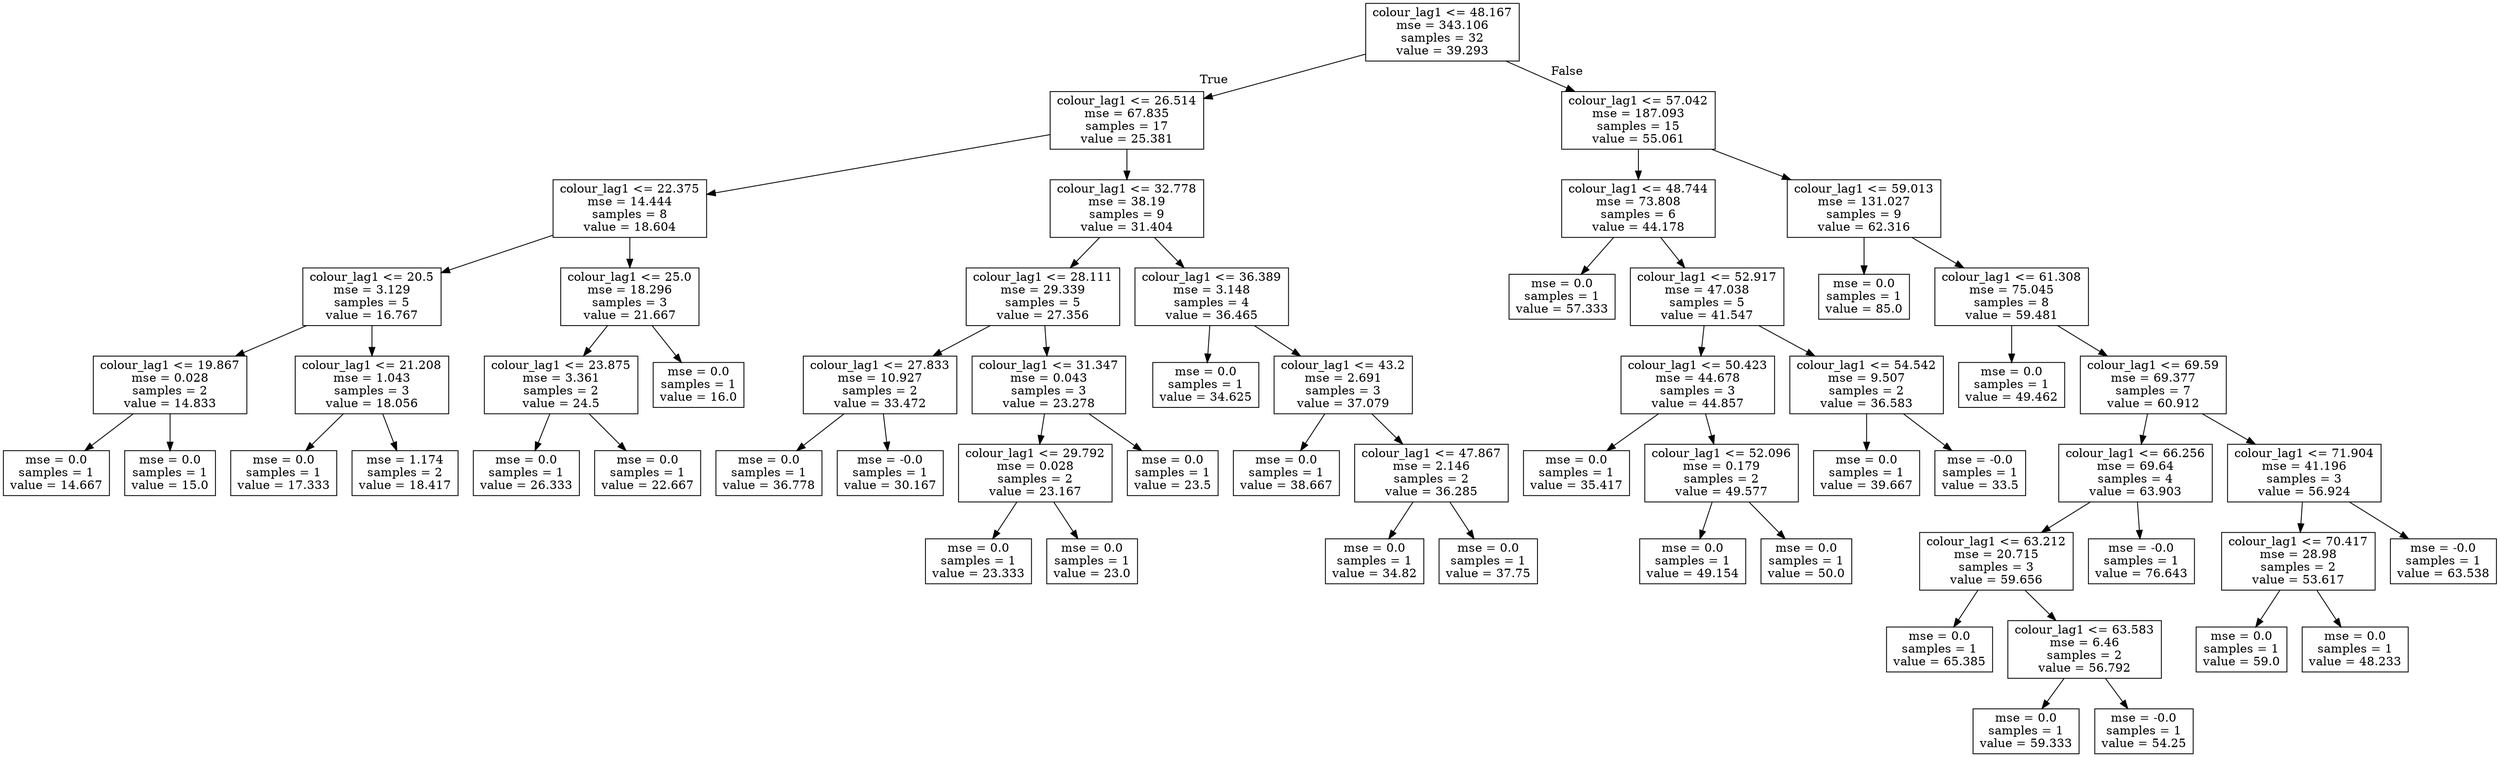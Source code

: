 digraph Tree {
node [shape=box] ;
0 [label="colour_lag1 <= 48.167\nmse = 343.106\nsamples = 32\nvalue = 39.293"] ;
1 [label="colour_lag1 <= 26.514\nmse = 67.835\nsamples = 17\nvalue = 25.381"] ;
0 -> 1 [labeldistance=2.5, labelangle=45, headlabel="True"] ;
2 [label="colour_lag1 <= 22.375\nmse = 14.444\nsamples = 8\nvalue = 18.604"] ;
1 -> 2 ;
3 [label="colour_lag1 <= 20.5\nmse = 3.129\nsamples = 5\nvalue = 16.767"] ;
2 -> 3 ;
4 [label="colour_lag1 <= 19.867\nmse = 0.028\nsamples = 2\nvalue = 14.833"] ;
3 -> 4 ;
5 [label="mse = 0.0\nsamples = 1\nvalue = 14.667"] ;
4 -> 5 ;
6 [label="mse = 0.0\nsamples = 1\nvalue = 15.0"] ;
4 -> 6 ;
7 [label="colour_lag1 <= 21.208\nmse = 1.043\nsamples = 3\nvalue = 18.056"] ;
3 -> 7 ;
8 [label="mse = 0.0\nsamples = 1\nvalue = 17.333"] ;
7 -> 8 ;
9 [label="mse = 1.174\nsamples = 2\nvalue = 18.417"] ;
7 -> 9 ;
10 [label="colour_lag1 <= 25.0\nmse = 18.296\nsamples = 3\nvalue = 21.667"] ;
2 -> 10 ;
11 [label="colour_lag1 <= 23.875\nmse = 3.361\nsamples = 2\nvalue = 24.5"] ;
10 -> 11 ;
12 [label="mse = 0.0\nsamples = 1\nvalue = 26.333"] ;
11 -> 12 ;
13 [label="mse = 0.0\nsamples = 1\nvalue = 22.667"] ;
11 -> 13 ;
14 [label="mse = 0.0\nsamples = 1\nvalue = 16.0"] ;
10 -> 14 ;
15 [label="colour_lag1 <= 32.778\nmse = 38.19\nsamples = 9\nvalue = 31.404"] ;
1 -> 15 ;
16 [label="colour_lag1 <= 28.111\nmse = 29.339\nsamples = 5\nvalue = 27.356"] ;
15 -> 16 ;
17 [label="colour_lag1 <= 27.833\nmse = 10.927\nsamples = 2\nvalue = 33.472"] ;
16 -> 17 ;
18 [label="mse = 0.0\nsamples = 1\nvalue = 36.778"] ;
17 -> 18 ;
19 [label="mse = -0.0\nsamples = 1\nvalue = 30.167"] ;
17 -> 19 ;
20 [label="colour_lag1 <= 31.347\nmse = 0.043\nsamples = 3\nvalue = 23.278"] ;
16 -> 20 ;
21 [label="colour_lag1 <= 29.792\nmse = 0.028\nsamples = 2\nvalue = 23.167"] ;
20 -> 21 ;
22 [label="mse = 0.0\nsamples = 1\nvalue = 23.333"] ;
21 -> 22 ;
23 [label="mse = 0.0\nsamples = 1\nvalue = 23.0"] ;
21 -> 23 ;
24 [label="mse = 0.0\nsamples = 1\nvalue = 23.5"] ;
20 -> 24 ;
25 [label="colour_lag1 <= 36.389\nmse = 3.148\nsamples = 4\nvalue = 36.465"] ;
15 -> 25 ;
26 [label="mse = 0.0\nsamples = 1\nvalue = 34.625"] ;
25 -> 26 ;
27 [label="colour_lag1 <= 43.2\nmse = 2.691\nsamples = 3\nvalue = 37.079"] ;
25 -> 27 ;
28 [label="mse = 0.0\nsamples = 1\nvalue = 38.667"] ;
27 -> 28 ;
29 [label="colour_lag1 <= 47.867\nmse = 2.146\nsamples = 2\nvalue = 36.285"] ;
27 -> 29 ;
30 [label="mse = 0.0\nsamples = 1\nvalue = 34.82"] ;
29 -> 30 ;
31 [label="mse = 0.0\nsamples = 1\nvalue = 37.75"] ;
29 -> 31 ;
32 [label="colour_lag1 <= 57.042\nmse = 187.093\nsamples = 15\nvalue = 55.061"] ;
0 -> 32 [labeldistance=2.5, labelangle=-45, headlabel="False"] ;
33 [label="colour_lag1 <= 48.744\nmse = 73.808\nsamples = 6\nvalue = 44.178"] ;
32 -> 33 ;
34 [label="mse = 0.0\nsamples = 1\nvalue = 57.333"] ;
33 -> 34 ;
35 [label="colour_lag1 <= 52.917\nmse = 47.038\nsamples = 5\nvalue = 41.547"] ;
33 -> 35 ;
36 [label="colour_lag1 <= 50.423\nmse = 44.678\nsamples = 3\nvalue = 44.857"] ;
35 -> 36 ;
37 [label="mse = 0.0\nsamples = 1\nvalue = 35.417"] ;
36 -> 37 ;
38 [label="colour_lag1 <= 52.096\nmse = 0.179\nsamples = 2\nvalue = 49.577"] ;
36 -> 38 ;
39 [label="mse = 0.0\nsamples = 1\nvalue = 49.154"] ;
38 -> 39 ;
40 [label="mse = 0.0\nsamples = 1\nvalue = 50.0"] ;
38 -> 40 ;
41 [label="colour_lag1 <= 54.542\nmse = 9.507\nsamples = 2\nvalue = 36.583"] ;
35 -> 41 ;
42 [label="mse = 0.0\nsamples = 1\nvalue = 39.667"] ;
41 -> 42 ;
43 [label="mse = -0.0\nsamples = 1\nvalue = 33.5"] ;
41 -> 43 ;
44 [label="colour_lag1 <= 59.013\nmse = 131.027\nsamples = 9\nvalue = 62.316"] ;
32 -> 44 ;
45 [label="mse = 0.0\nsamples = 1\nvalue = 85.0"] ;
44 -> 45 ;
46 [label="colour_lag1 <= 61.308\nmse = 75.045\nsamples = 8\nvalue = 59.481"] ;
44 -> 46 ;
47 [label="mse = 0.0\nsamples = 1\nvalue = 49.462"] ;
46 -> 47 ;
48 [label="colour_lag1 <= 69.59\nmse = 69.377\nsamples = 7\nvalue = 60.912"] ;
46 -> 48 ;
49 [label="colour_lag1 <= 66.256\nmse = 69.64\nsamples = 4\nvalue = 63.903"] ;
48 -> 49 ;
50 [label="colour_lag1 <= 63.212\nmse = 20.715\nsamples = 3\nvalue = 59.656"] ;
49 -> 50 ;
51 [label="mse = 0.0\nsamples = 1\nvalue = 65.385"] ;
50 -> 51 ;
52 [label="colour_lag1 <= 63.583\nmse = 6.46\nsamples = 2\nvalue = 56.792"] ;
50 -> 52 ;
53 [label="mse = 0.0\nsamples = 1\nvalue = 59.333"] ;
52 -> 53 ;
54 [label="mse = -0.0\nsamples = 1\nvalue = 54.25"] ;
52 -> 54 ;
55 [label="mse = -0.0\nsamples = 1\nvalue = 76.643"] ;
49 -> 55 ;
56 [label="colour_lag1 <= 71.904\nmse = 41.196\nsamples = 3\nvalue = 56.924"] ;
48 -> 56 ;
57 [label="colour_lag1 <= 70.417\nmse = 28.98\nsamples = 2\nvalue = 53.617"] ;
56 -> 57 ;
58 [label="mse = 0.0\nsamples = 1\nvalue = 59.0"] ;
57 -> 58 ;
59 [label="mse = 0.0\nsamples = 1\nvalue = 48.233"] ;
57 -> 59 ;
60 [label="mse = -0.0\nsamples = 1\nvalue = 63.538"] ;
56 -> 60 ;
}